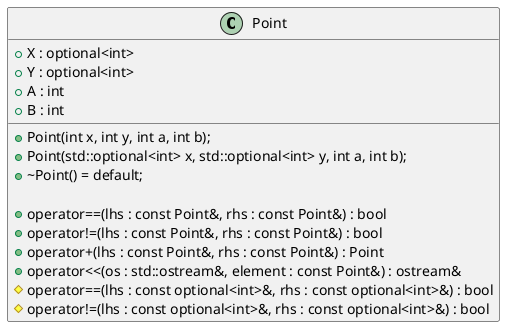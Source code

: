 @startuml

class Point
{
    + Point(int x, int y, int a, int b);
    + Point(std::optional<int> x, std::optional<int> y, int a, int b);
    + ~Point() = default;

    + operator==(lhs : const Point&, rhs : const Point&) : bool
    + operator!=(lhs : const Point&, rhs : const Point&) : bool
    + operator+(lhs : const Point&, rhs : const Point&) : Point
    + operator<<(os : std::ostream&, element : const Point&) : ostream&

    + X : optional<int>
    + Y : optional<int>
    + A : int
    + B : int

    # operator==(lhs : const optional<int>&, rhs : const optional<int>&) : bool
    # operator!=(lhs : const optional<int>&, rhs : const optional<int>&) : bool
}

@enduml
